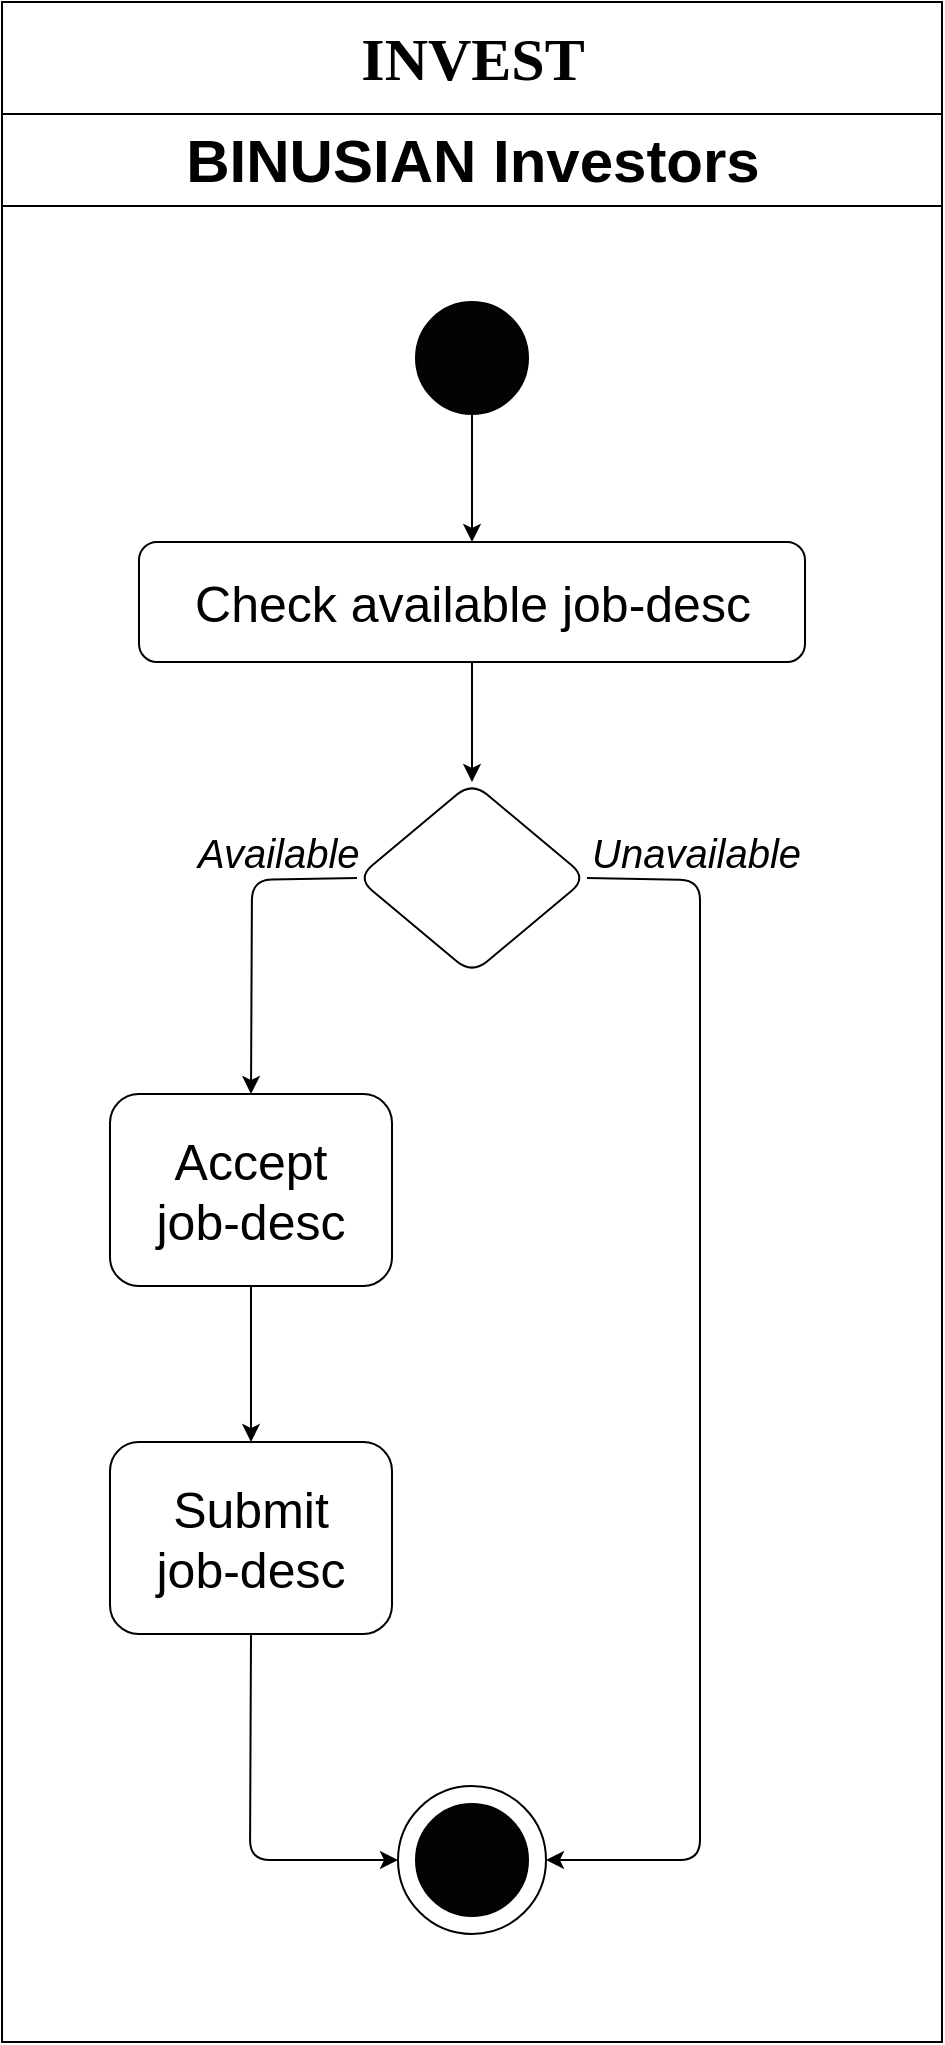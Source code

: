 <mxfile version="10.5.1" type="device"><diagram name="Page-1" id="0783ab3e-0a74-02c8-0abd-f7b4e66b4bec"><mxGraphModel dx="2154" dy="1334" grid="1" gridSize="10" guides="1" tooltips="1" connect="1" arrows="1" fold="1" page="1" pageScale="1" pageWidth="850" pageHeight="1100" background="#ffffff" math="0" shadow="0"><root><mxCell id="0"/><mxCell id="1" parent="0"/><mxCell id="1c1d494c118603dd-1" value="&lt;font style=&quot;font-size: 30px&quot;&gt;INVEST&lt;/font&gt;" style="swimlane;html=1;childLayout=stackLayout;startSize=56;rounded=0;shadow=0;comic=0;labelBackgroundColor=none;strokeColor=#000000;strokeWidth=1;fillColor=#ffffff;fontFamily=Verdana;fontSize=12;fontColor=#000000;align=center;" parent="1" vertex="1"><mxGeometry x="41" y="20" width="470" height="1020" as="geometry"/></mxCell><mxCell id="1c1d494c118603dd-28" style="edgeStyle=orthogonalEdgeStyle;rounded=0;html=1;entryX=0.5;entryY=0;labelBackgroundColor=none;startArrow=none;startFill=0;startSize=5;endArrow=classicThin;endFill=1;endSize=5;jettySize=auto;orthogonalLoop=1;strokeColor=#000000;strokeWidth=1;fontFamily=Verdana;fontSize=12;fontColor=#000000;" parent="1c1d494c118603dd-1" source="60571a20871a0731-8" edge="1"><mxGeometry relative="1" as="geometry"><Array as="points"><mxPoint x="354" y="145"/></Array><mxPoint x="354" y="180" as="targetPoint"/></mxGeometry></mxCell><mxCell id="1c1d494c118603dd-29" style="edgeStyle=orthogonalEdgeStyle;rounded=0;html=1;exitX=0.75;exitY=1;labelBackgroundColor=none;startArrow=none;startFill=0;startSize=5;endArrow=classicThin;endFill=1;endSize=5;jettySize=auto;orthogonalLoop=1;strokeColor=#000000;strokeWidth=1;fontFamily=Verdana;fontSize=12;fontColor=#000000;" parent="1c1d494c118603dd-1" target="1c1d494c118603dd-5" edge="1"><mxGeometry relative="1" as="geometry"><Array as="points"><mxPoint x="390" y="210"/><mxPoint x="595" y="210"/></Array><mxPoint x="390" y="190" as="sourcePoint"/></mxGeometry></mxCell><mxCell id="1c1d494c118603dd-31" style="edgeStyle=orthogonalEdgeStyle;rounded=0;html=1;entryX=0.75;entryY=0;labelBackgroundColor=none;startArrow=none;startFill=0;startSize=5;endArrow=classicThin;endFill=1;endSize=5;jettySize=auto;orthogonalLoop=1;strokeColor=#000000;strokeWidth=1;fontFamily=Verdana;fontSize=12;fontColor=#000000;" parent="1c1d494c118603dd-1" source="1c1d494c118603dd-13" edge="1"><mxGeometry relative="1" as="geometry"><mxPoint x="400" y="430" as="targetPoint"/></mxGeometry></mxCell><mxCell id="1c1d494c118603dd-42" style="edgeStyle=none;rounded=0;html=1;labelBackgroundColor=none;startArrow=none;startFill=0;startSize=5;endArrow=classicThin;endFill=1;endSize=5;jettySize=auto;orthogonalLoop=1;strokeColor=#000000;strokeWidth=1;fontFamily=Verdana;fontSize=12;fontColor=#000000;" parent="1c1d494c118603dd-1" target="1c1d494c118603dd-17" edge="1"><mxGeometry relative="1" as="geometry"><mxPoint x="435" y="628.043" as="sourcePoint"/></mxGeometry></mxCell><mxCell id="1c1d494c118603dd-55" style="edgeStyle=none;rounded=0;html=1;dashed=1;labelBackgroundColor=none;startArrow=none;startFill=0;startSize=5;endArrow=oval;endFill=0;endSize=5;jettySize=auto;orthogonalLoop=1;strokeColor=#000000;strokeWidth=1;fontFamily=Verdana;fontSize=12;fontColor=#000000;" parent="1c1d494c118603dd-1" target="1c1d494c118603dd-17" edge="1"><mxGeometry relative="1" as="geometry"><mxPoint x="395" y="678.667" as="sourcePoint"/></mxGeometry></mxCell><mxCell id="1c1d494c118603dd-2" value="&lt;font style=&quot;font-size: 30px&quot;&gt;BINUSIAN Investors&lt;/font&gt;" style="swimlane;html=1;startSize=46;" parent="1c1d494c118603dd-1" vertex="1"><mxGeometry y="56" width="470" height="964" as="geometry"/></mxCell><mxCell id="J8XCOSM1TVspe2RFVHYt-1" value="" style="ellipse;whiteSpace=wrap;html=1;aspect=fixed;fillColor=#030303;" vertex="1" parent="1c1d494c118603dd-2"><mxGeometry x="207" y="94" width="56" height="56" as="geometry"/></mxCell><mxCell id="J8XCOSM1TVspe2RFVHYt-2" value="&lt;font style=&quot;font-size: 25px&quot;&gt;Check available job-desc&lt;/font&gt;" style="rounded=1;whiteSpace=wrap;html=1;fillColor=none;" vertex="1" parent="1c1d494c118603dd-2"><mxGeometry x="68.5" y="214" width="333" height="60" as="geometry"/></mxCell><mxCell id="J8XCOSM1TVspe2RFVHYt-3" value="&lt;font style=&quot;font-size: 25px&quot;&gt;Accept&lt;br&gt;job-desc&lt;/font&gt;" style="rounded=1;whiteSpace=wrap;html=1;fillColor=none;" vertex="1" parent="1c1d494c118603dd-2"><mxGeometry x="54" y="490" width="141" height="96" as="geometry"/></mxCell><mxCell id="J8XCOSM1TVspe2RFVHYt-5" value="" style="rhombus;whiteSpace=wrap;html=1;fillColor=none;rounded=1;" vertex="1" parent="1c1d494c118603dd-2"><mxGeometry x="177.5" y="334" width="115" height="96" as="geometry"/></mxCell><mxCell id="J8XCOSM1TVspe2RFVHYt-6" value="" style="endArrow=classic;html=1;exitX=0;exitY=0.5;exitDx=0;exitDy=0;entryX=0.5;entryY=0;entryDx=0;entryDy=0;" edge="1" parent="1c1d494c118603dd-2" source="J8XCOSM1TVspe2RFVHYt-5" target="J8XCOSM1TVspe2RFVHYt-3"><mxGeometry width="50" height="50" relative="1" as="geometry"><mxPoint x="80" y="404" as="sourcePoint"/><mxPoint x="130" y="354" as="targetPoint"/><Array as="points"><mxPoint x="125" y="383"/></Array></mxGeometry></mxCell><mxCell id="J8XCOSM1TVspe2RFVHYt-7" value="" style="endArrow=classic;html=1;exitX=0.5;exitY=1;exitDx=0;exitDy=0;entryX=0.5;entryY=0;entryDx=0;entryDy=0;" edge="1" parent="1c1d494c118603dd-2" source="J8XCOSM1TVspe2RFVHYt-1" target="J8XCOSM1TVspe2RFVHYt-2"><mxGeometry width="50" height="50" relative="1" as="geometry"><mxPoint x="330" y="164" as="sourcePoint"/><mxPoint x="380" y="114" as="targetPoint"/></mxGeometry></mxCell><mxCell id="J8XCOSM1TVspe2RFVHYt-8" value="" style="endArrow=classic;html=1;entryX=0.5;entryY=0;entryDx=0;entryDy=0;exitX=0.5;exitY=1;exitDx=0;exitDy=0;" edge="1" parent="1c1d494c118603dd-2" source="J8XCOSM1TVspe2RFVHYt-2" target="J8XCOSM1TVspe2RFVHYt-5"><mxGeometry width="50" height="50" relative="1" as="geometry"><mxPoint x="120" y="364" as="sourcePoint"/><mxPoint x="170" y="314" as="targetPoint"/></mxGeometry></mxCell><mxCell id="J8XCOSM1TVspe2RFVHYt-9" value="&lt;i&gt;&lt;font style=&quot;font-size: 20px&quot;&gt;Available&lt;/font&gt;&lt;/i&gt;" style="text;html=1;resizable=0;points=[];autosize=1;align=left;verticalAlign=top;spacingTop=-4;" vertex="1" parent="1c1d494c118603dd-2"><mxGeometry x="96" y="355" width="100" height="20" as="geometry"/></mxCell><mxCell id="J8XCOSM1TVspe2RFVHYt-10" value="&lt;font style=&quot;font-size: 25px&quot;&gt;Submit&lt;br&gt;job-desc&lt;/font&gt;" style="rounded=1;whiteSpace=wrap;html=1;fillColor=none;" vertex="1" parent="1c1d494c118603dd-2"><mxGeometry x="54" y="664" width="141" height="96" as="geometry"/></mxCell><mxCell id="J8XCOSM1TVspe2RFVHYt-11" value="" style="endArrow=classic;html=1;exitX=0.5;exitY=1;exitDx=0;exitDy=0;entryX=0.5;entryY=0;entryDx=0;entryDy=0;" edge="1" parent="1c1d494c118603dd-2" source="J8XCOSM1TVspe2RFVHYt-3" target="J8XCOSM1TVspe2RFVHYt-10"><mxGeometry width="50" height="50" relative="1" as="geometry"><mxPoint x="289" y="624" as="sourcePoint"/><mxPoint x="339" y="574" as="targetPoint"/></mxGeometry></mxCell><mxCell id="J8XCOSM1TVspe2RFVHYt-14" value="" style="group" vertex="1" connectable="0" parent="1c1d494c118603dd-2"><mxGeometry x="207" y="845" width="56" height="56" as="geometry"/></mxCell><mxCell id="J8XCOSM1TVspe2RFVHYt-12" value="" style="ellipse;whiteSpace=wrap;html=1;aspect=fixed;fillColor=#030303;" vertex="1" parent="J8XCOSM1TVspe2RFVHYt-14"><mxGeometry width="56" height="56" as="geometry"/></mxCell><mxCell id="J8XCOSM1TVspe2RFVHYt-17" value="&lt;i&gt;&lt;font style=&quot;font-size: 20px&quot;&gt;Unavailable&lt;/font&gt;&lt;/i&gt;" style="text;html=1;resizable=0;points=[];autosize=1;align=left;verticalAlign=top;spacingTop=-4;" vertex="1" parent="1c1d494c118603dd-2"><mxGeometry x="292.5" y="355" width="120" height="20" as="geometry"/></mxCell><mxCell id="J8XCOSM1TVspe2RFVHYt-13" value="" style="ellipse;whiteSpace=wrap;html=1;aspect=fixed;fillColor=none;" vertex="1" parent="1c1d494c118603dd-2"><mxGeometry x="198" y="836" width="74" height="74" as="geometry"/></mxCell><mxCell id="J8XCOSM1TVspe2RFVHYt-16" value="" style="endArrow=classic;html=1;exitX=1;exitY=0.5;exitDx=0;exitDy=0;entryX=1;entryY=0.5;entryDx=0;entryDy=0;" edge="1" parent="1c1d494c118603dd-2" source="J8XCOSM1TVspe2RFVHYt-5" target="J8XCOSM1TVspe2RFVHYt-13"><mxGeometry width="50" height="50" relative="1" as="geometry"><mxPoint x="289" y="504" as="sourcePoint"/><mxPoint x="339" y="454" as="targetPoint"/><Array as="points"><mxPoint x="349" y="383"/><mxPoint x="349" y="873"/></Array></mxGeometry></mxCell><mxCell id="J8XCOSM1TVspe2RFVHYt-15" value="" style="endArrow=classic;html=1;entryX=0;entryY=0.5;entryDx=0;entryDy=0;exitX=0.5;exitY=1;exitDx=0;exitDy=0;" edge="1" parent="1c1d494c118603dd-2" source="J8XCOSM1TVspe2RFVHYt-10" target="J8XCOSM1TVspe2RFVHYt-13"><mxGeometry width="50" height="50" relative="1" as="geometry"><mxPoint x="119" y="864" as="sourcePoint"/><mxPoint x="169" y="814" as="targetPoint"/><Array as="points"><mxPoint x="124" y="873"/></Array></mxGeometry></mxCell></root></mxGraphModel></diagram></mxfile>
